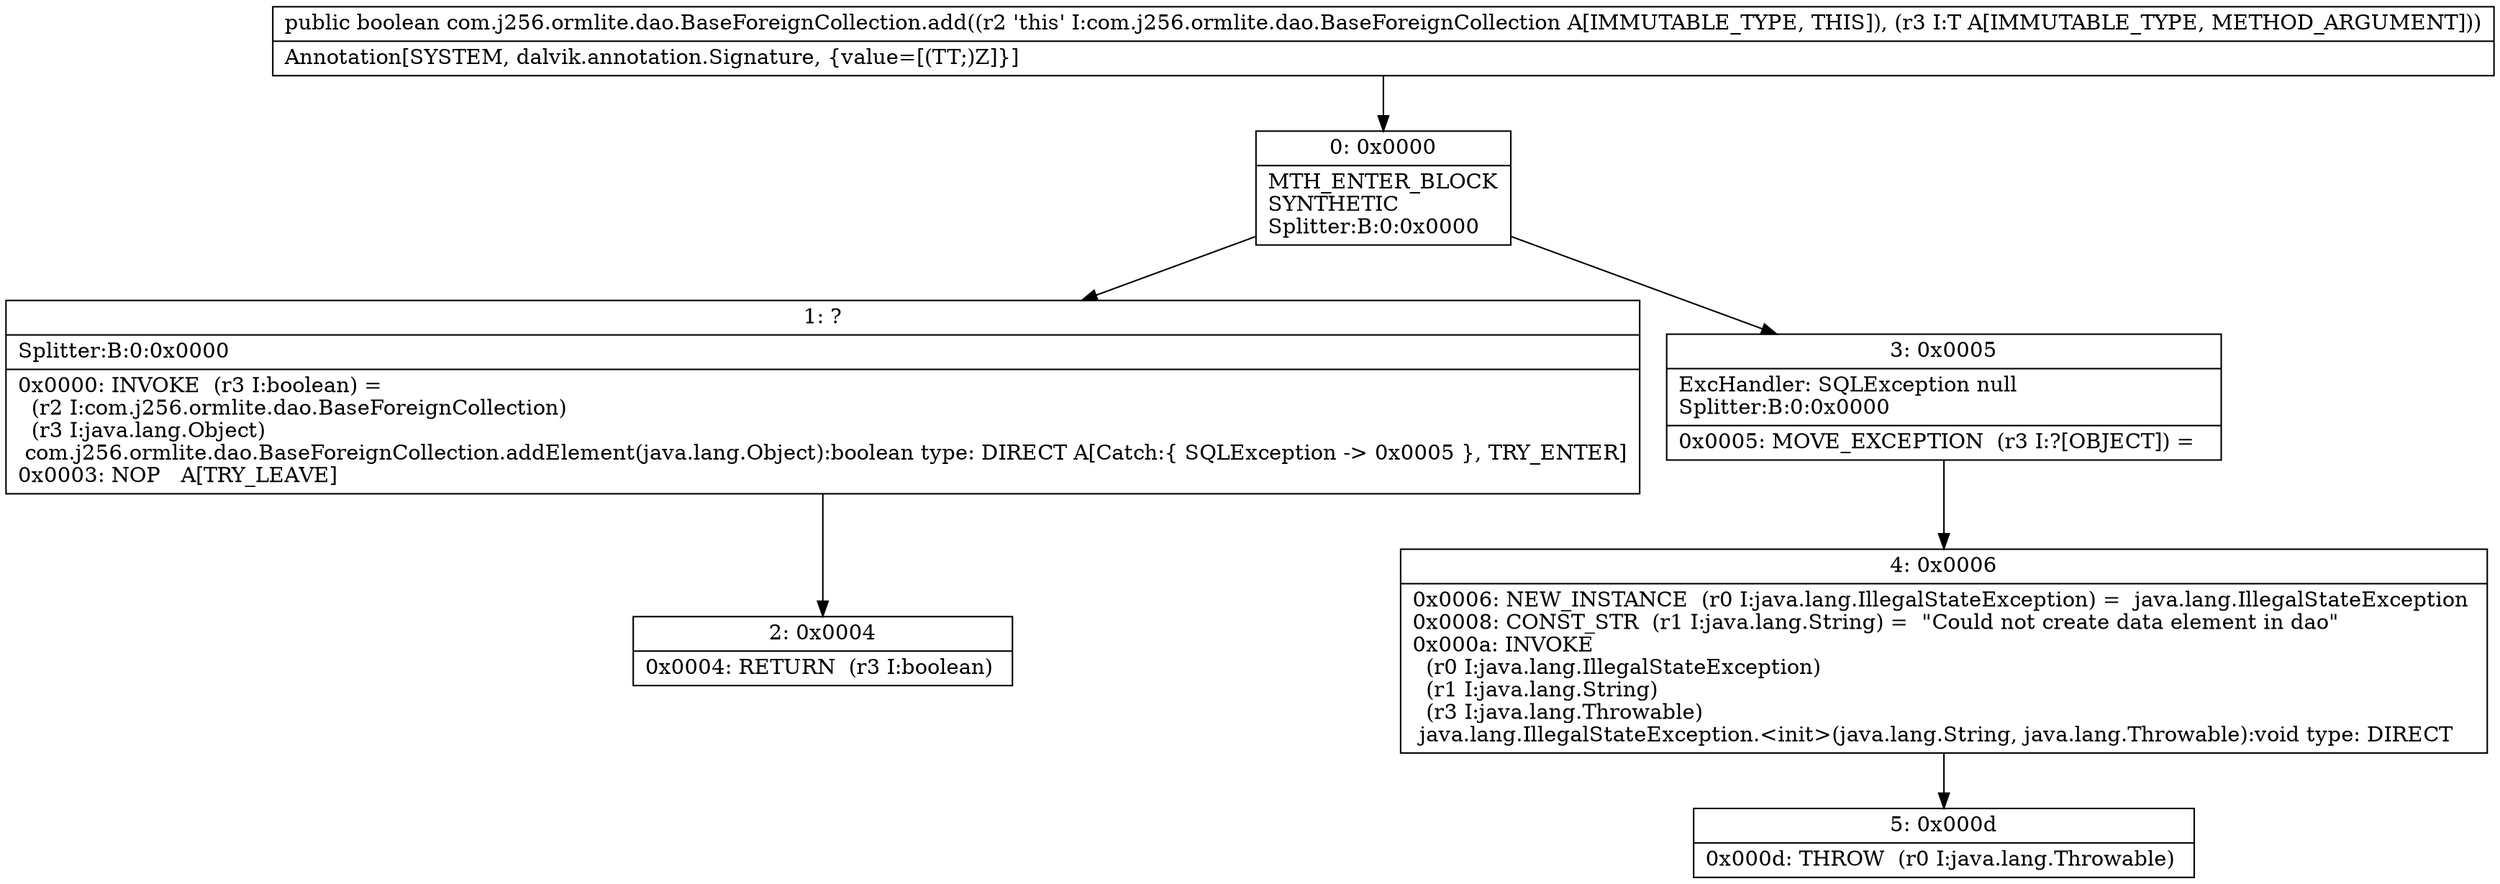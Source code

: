 digraph "CFG forcom.j256.ormlite.dao.BaseForeignCollection.add(Ljava\/lang\/Object;)Z" {
Node_0 [shape=record,label="{0\:\ 0x0000|MTH_ENTER_BLOCK\lSYNTHETIC\lSplitter:B:0:0x0000\l}"];
Node_1 [shape=record,label="{1\:\ ?|Splitter:B:0:0x0000\l|0x0000: INVOKE  (r3 I:boolean) = \l  (r2 I:com.j256.ormlite.dao.BaseForeignCollection)\l  (r3 I:java.lang.Object)\l com.j256.ormlite.dao.BaseForeignCollection.addElement(java.lang.Object):boolean type: DIRECT A[Catch:\{ SQLException \-\> 0x0005 \}, TRY_ENTER]\l0x0003: NOP   A[TRY_LEAVE]\l}"];
Node_2 [shape=record,label="{2\:\ 0x0004|0x0004: RETURN  (r3 I:boolean) \l}"];
Node_3 [shape=record,label="{3\:\ 0x0005|ExcHandler: SQLException null\lSplitter:B:0:0x0000\l|0x0005: MOVE_EXCEPTION  (r3 I:?[OBJECT]) =  \l}"];
Node_4 [shape=record,label="{4\:\ 0x0006|0x0006: NEW_INSTANCE  (r0 I:java.lang.IllegalStateException) =  java.lang.IllegalStateException \l0x0008: CONST_STR  (r1 I:java.lang.String) =  \"Could not create data element in dao\" \l0x000a: INVOKE  \l  (r0 I:java.lang.IllegalStateException)\l  (r1 I:java.lang.String)\l  (r3 I:java.lang.Throwable)\l java.lang.IllegalStateException.\<init\>(java.lang.String, java.lang.Throwable):void type: DIRECT \l}"];
Node_5 [shape=record,label="{5\:\ 0x000d|0x000d: THROW  (r0 I:java.lang.Throwable) \l}"];
MethodNode[shape=record,label="{public boolean com.j256.ormlite.dao.BaseForeignCollection.add((r2 'this' I:com.j256.ormlite.dao.BaseForeignCollection A[IMMUTABLE_TYPE, THIS]), (r3 I:T A[IMMUTABLE_TYPE, METHOD_ARGUMENT]))  | Annotation[SYSTEM, dalvik.annotation.Signature, \{value=[(TT;)Z]\}]\l}"];
MethodNode -> Node_0;
Node_0 -> Node_1;
Node_0 -> Node_3;
Node_1 -> Node_2;
Node_3 -> Node_4;
Node_4 -> Node_5;
}

